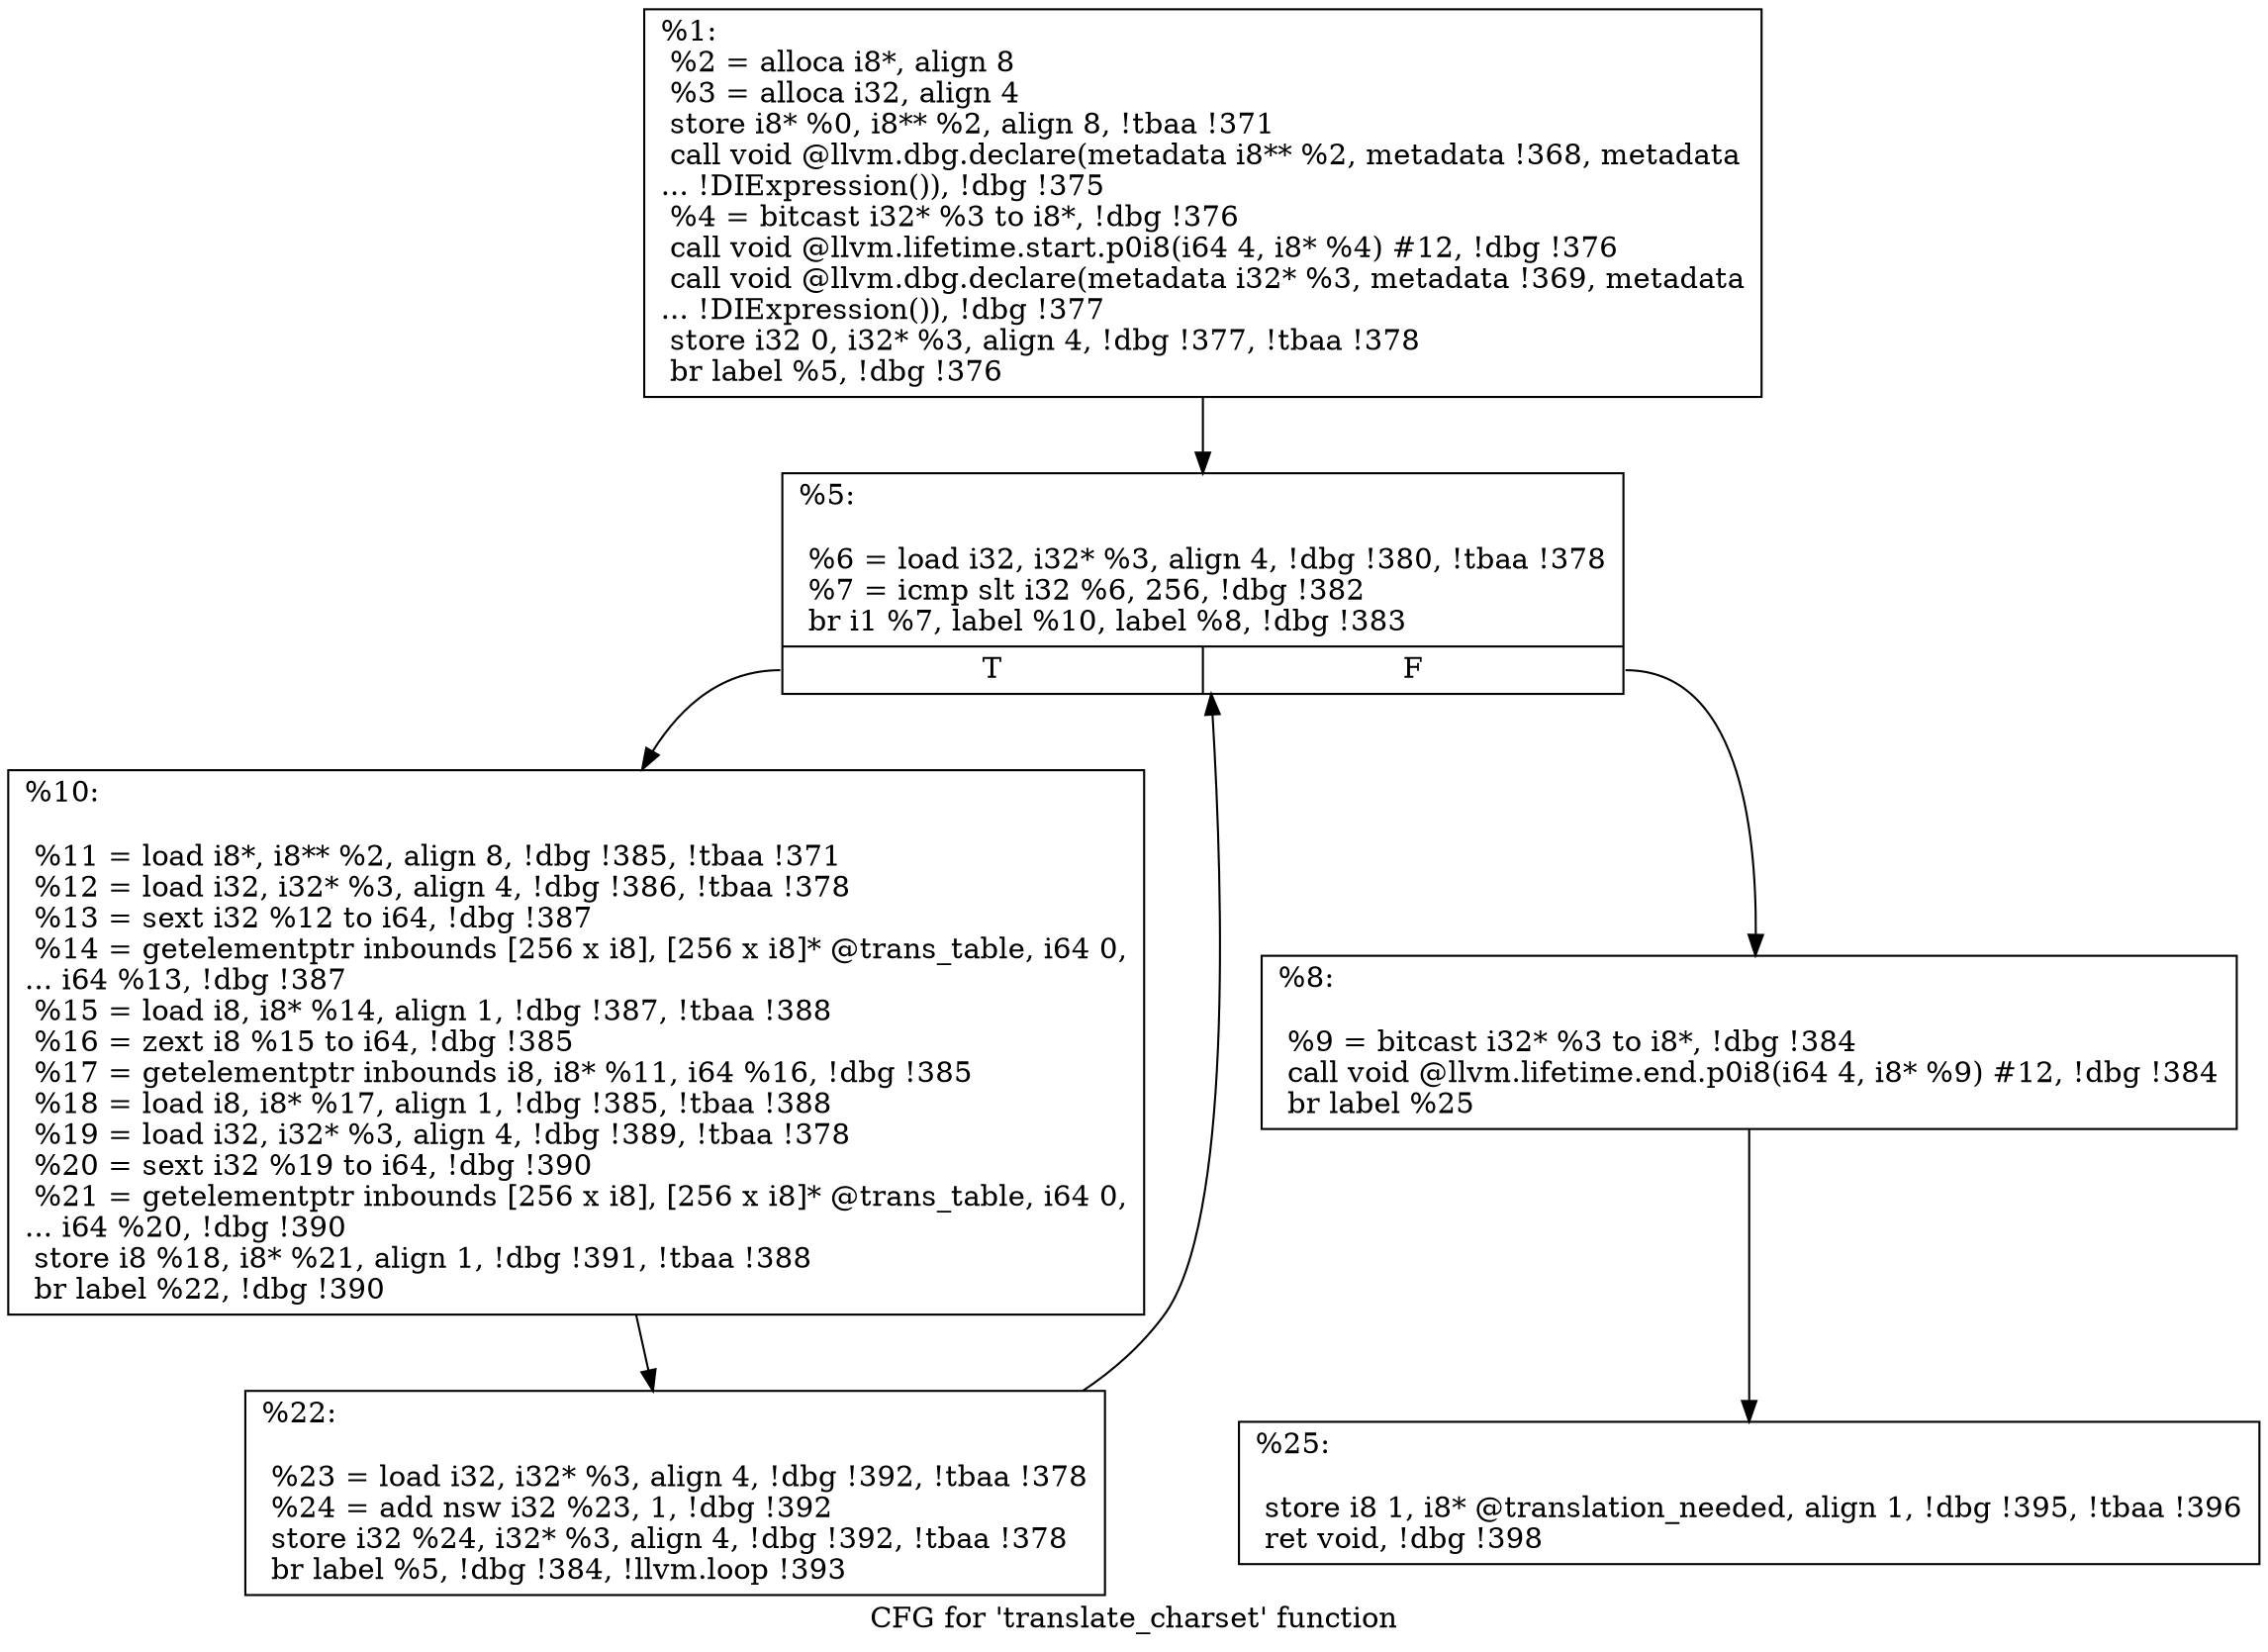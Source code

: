 digraph "CFG for 'translate_charset' function" {
	label="CFG for 'translate_charset' function";

	Node0x24b5170 [shape=record,label="{%1:\l  %2 = alloca i8*, align 8\l  %3 = alloca i32, align 4\l  store i8* %0, i8** %2, align 8, !tbaa !371\l  call void @llvm.dbg.declare(metadata i8** %2, metadata !368, metadata\l... !DIExpression()), !dbg !375\l  %4 = bitcast i32* %3 to i8*, !dbg !376\l  call void @llvm.lifetime.start.p0i8(i64 4, i8* %4) #12, !dbg !376\l  call void @llvm.dbg.declare(metadata i32* %3, metadata !369, metadata\l... !DIExpression()), !dbg !377\l  store i32 0, i32* %3, align 4, !dbg !377, !tbaa !378\l  br label %5, !dbg !376\l}"];
	Node0x24b5170 -> Node0x24b5aa0;
	Node0x24b5aa0 [shape=record,label="{%5:\l\l  %6 = load i32, i32* %3, align 4, !dbg !380, !tbaa !378\l  %7 = icmp slt i32 %6, 256, !dbg !382\l  br i1 %7, label %10, label %8, !dbg !383\l|{<s0>T|<s1>F}}"];
	Node0x24b5aa0:s0 -> Node0x24b5b40;
	Node0x24b5aa0:s1 -> Node0x24b5af0;
	Node0x24b5af0 [shape=record,label="{%8:\l\l  %9 = bitcast i32* %3 to i8*, !dbg !384\l  call void @llvm.lifetime.end.p0i8(i64 4, i8* %9) #12, !dbg !384\l  br label %25\l}"];
	Node0x24b5af0 -> Node0x24b5be0;
	Node0x24b5b40 [shape=record,label="{%10:\l\l  %11 = load i8*, i8** %2, align 8, !dbg !385, !tbaa !371\l  %12 = load i32, i32* %3, align 4, !dbg !386, !tbaa !378\l  %13 = sext i32 %12 to i64, !dbg !387\l  %14 = getelementptr inbounds [256 x i8], [256 x i8]* @trans_table, i64 0,\l... i64 %13, !dbg !387\l  %15 = load i8, i8* %14, align 1, !dbg !387, !tbaa !388\l  %16 = zext i8 %15 to i64, !dbg !385\l  %17 = getelementptr inbounds i8, i8* %11, i64 %16, !dbg !385\l  %18 = load i8, i8* %17, align 1, !dbg !385, !tbaa !388\l  %19 = load i32, i32* %3, align 4, !dbg !389, !tbaa !378\l  %20 = sext i32 %19 to i64, !dbg !390\l  %21 = getelementptr inbounds [256 x i8], [256 x i8]* @trans_table, i64 0,\l... i64 %20, !dbg !390\l  store i8 %18, i8* %21, align 1, !dbg !391, !tbaa !388\l  br label %22, !dbg !390\l}"];
	Node0x24b5b40 -> Node0x24b5b90;
	Node0x24b5b90 [shape=record,label="{%22:\l\l  %23 = load i32, i32* %3, align 4, !dbg !392, !tbaa !378\l  %24 = add nsw i32 %23, 1, !dbg !392\l  store i32 %24, i32* %3, align 4, !dbg !392, !tbaa !378\l  br label %5, !dbg !384, !llvm.loop !393\l}"];
	Node0x24b5b90 -> Node0x24b5aa0;
	Node0x24b5be0 [shape=record,label="{%25:\l\l  store i8 1, i8* @translation_needed, align 1, !dbg !395, !tbaa !396\l  ret void, !dbg !398\l}"];
}

